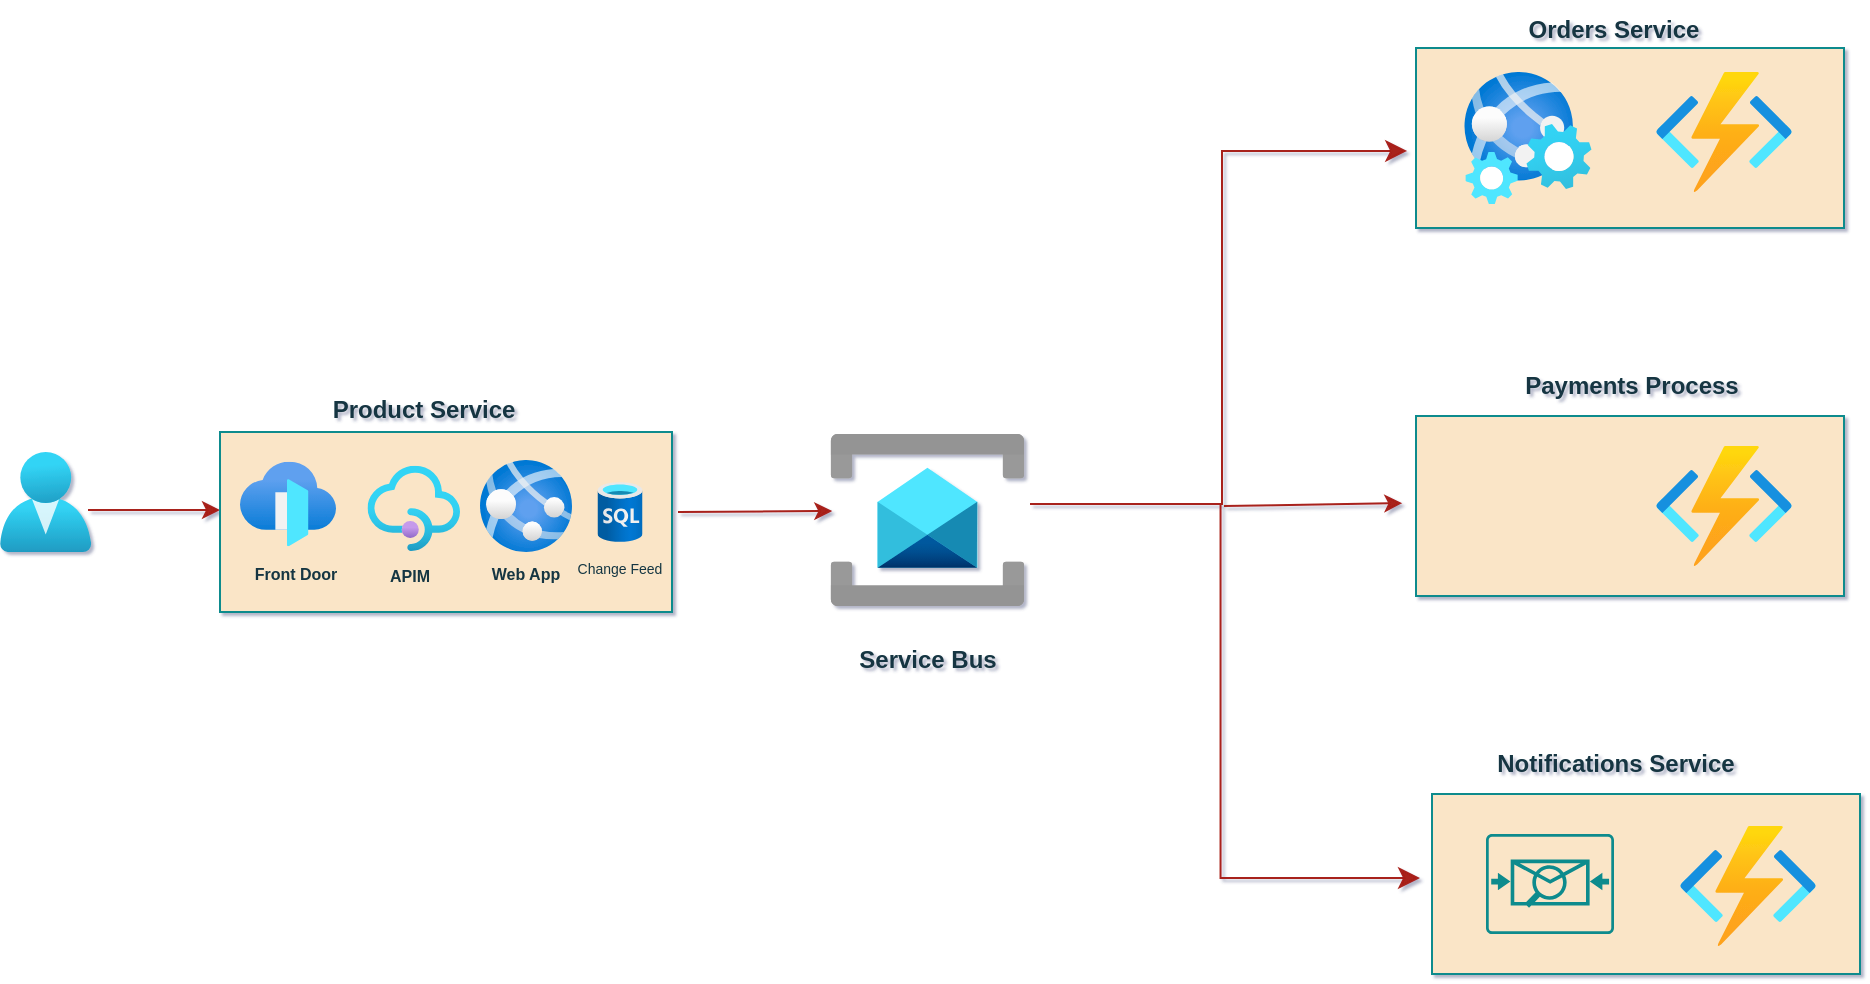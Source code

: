 <mxfile version="26.2.14" pages="2">
  <diagram name="Page-1" id="KTqwcdXpjocmhjIUhx2A">
    <mxGraphModel dx="1576" dy="844" grid="0" gridSize="12" guides="1" tooltips="1" connect="1" arrows="1" fold="1" page="1" pageScale="1" pageWidth="1169" pageHeight="827" math="0" shadow="1">
      <root>
        <mxCell id="0" />
        <mxCell id="1" parent="0" />
        <mxCell id="YH1nLclGi4jUU_9F0U5y-1" value="" style="image;aspect=fixed;html=1;points=[];align=center;fontSize=12;image=img/lib/azure2/identity/Users.svg;labelBackgroundColor=none;fillColor=#FAE5C7;strokeColor=#0F8B8D;fontColor=#143642;" vertex="1" parent="1">
          <mxGeometry x="60" y="310" width="45.71" height="50" as="geometry" />
        </mxCell>
        <mxCell id="YH1nLclGi4jUU_9F0U5y-2" value="" style="endArrow=classic;html=1;rounded=0;exitX=0.963;exitY=0.56;exitDx=0;exitDy=0;exitPerimeter=0;labelBackgroundColor=none;strokeColor=#A8201A;fontColor=default;" edge="1" parent="1">
          <mxGeometry width="50" height="50" relative="1" as="geometry">
            <mxPoint x="104.019" y="339.0" as="sourcePoint" />
            <mxPoint x="170" y="339" as="targetPoint" />
          </mxGeometry>
        </mxCell>
        <mxCell id="YH1nLclGi4jUU_9F0U5y-3" value="" style="html=1;dashed=0;whiteSpace=wrap;labelBackgroundColor=none;fillColor=#FAE5C7;strokeColor=#0F8B8D;fontColor=#143642;" vertex="1" parent="1">
          <mxGeometry x="170" y="300" width="226" height="90" as="geometry" />
        </mxCell>
        <mxCell id="YH1nLclGi4jUU_9F0U5y-4" value="" style="image;aspect=fixed;html=1;points=[];align=center;fontSize=12;image=img/lib/azure2/networking/Front_Doors.svg;labelBackgroundColor=none;fillColor=#FAE5C7;strokeColor=#0F8B8D;fontColor=#143642;" vertex="1" parent="1">
          <mxGeometry x="180" y="314.82" width="48" height="42.35" as="geometry" />
        </mxCell>
        <mxCell id="YH1nLclGi4jUU_9F0U5y-5" value="" style="image;aspect=fixed;html=1;points=[];align=center;fontSize=12;image=img/lib/azure2/app_services/API_Management_Services.svg;labelBackgroundColor=none;fillColor=#FAE5C7;strokeColor=#0F8B8D;fontColor=#143642;" vertex="1" parent="1">
          <mxGeometry x="243.75" y="316.82" width="46.25" height="42.69" as="geometry" />
        </mxCell>
        <mxCell id="YH1nLclGi4jUU_9F0U5y-8" value="&lt;font style=&quot;font-size: 8px;&quot;&gt;&lt;b&gt;Front Door&lt;/b&gt;&lt;/font&gt;" style="html=1;dashed=0;whiteSpace=wrap;labelBackgroundColor=none;fillColor=none;strokeColor=none;fontColor=#143642;labelBorderColor=none;" vertex="1" parent="1">
          <mxGeometry x="184" y="355" width="48" height="30" as="geometry" />
        </mxCell>
        <mxCell id="YH1nLclGi4jUU_9F0U5y-6" value="" style="image;aspect=fixed;html=1;points=[];align=center;fontSize=12;image=img/lib/azure2/app_services/App_Services.svg;labelBackgroundColor=none;fillColor=#FAE5C7;strokeColor=#0F8B8D;fontColor=#143642;" vertex="1" parent="1">
          <mxGeometry x="300" y="314" width="46" height="46" as="geometry" />
        </mxCell>
        <mxCell id="YH1nLclGi4jUU_9F0U5y-9" value="&lt;font style=&quot;font-size: 8px;&quot;&gt;&lt;b&gt;APIM&lt;/b&gt;&lt;/font&gt;" style="html=1;dashed=0;whiteSpace=wrap;labelBackgroundColor=none;fillColor=none;strokeColor=none;fontColor=#143642;labelBorderColor=none;" vertex="1" parent="1">
          <mxGeometry x="241" y="358" width="48" height="26" as="geometry" />
        </mxCell>
        <mxCell id="YH1nLclGi4jUU_9F0U5y-10" value="&lt;font style=&quot;font-size: 8px;&quot;&gt;&lt;b&gt;Web App&lt;/b&gt;&lt;/font&gt;" style="html=1;dashed=0;whiteSpace=wrap;labelBackgroundColor=none;fillColor=none;strokeColor=none;fontColor=#143642;labelBorderColor=none;" vertex="1" parent="1">
          <mxGeometry x="299" y="355" width="48" height="30" as="geometry" />
        </mxCell>
        <mxCell id="YH1nLclGi4jUU_9F0U5y-11" value="&lt;font&gt;&lt;b style=&quot;&quot;&gt;Payments Process&lt;/b&gt;&lt;/font&gt;" style="html=1;dashed=0;whiteSpace=wrap;labelBackgroundColor=none;fillColor=none;strokeColor=none;fontColor=#143642;labelBorderColor=none;" vertex="1" parent="1">
          <mxGeometry x="812" y="262" width="128" height="30" as="geometry" />
        </mxCell>
        <mxCell id="YH1nLclGi4jUU_9F0U5y-13" value="" style="endArrow=classic;html=1;rounded=0;exitX=0.963;exitY=0.56;exitDx=0;exitDy=0;exitPerimeter=0;labelBackgroundColor=none;strokeColor=#A8201A;fontColor=default;entryX=0.065;entryY=0.5;entryDx=0;entryDy=0;entryPerimeter=0;" edge="1" parent="1">
          <mxGeometry width="50" height="50" relative="1" as="geometry">
            <mxPoint x="399" y="340" as="sourcePoint" />
            <mxPoint x="476.135" y="339.5" as="targetPoint" />
          </mxGeometry>
        </mxCell>
        <mxCell id="YH1nLclGi4jUU_9F0U5y-17" value="" style="image;aspect=fixed;html=1;points=[];align=center;fontSize=12;image=img/lib/azure2/databases/SQL_Database.svg;strokeColor=#0F8B8D;fontColor=#143642;fillColor=#FAE5C7;labelBackgroundColor=none;" vertex="1" parent="1">
          <mxGeometry x="358.75" y="325" width="22.5" height="30" as="geometry" />
        </mxCell>
        <mxCell id="YH1nLclGi4jUU_9F0U5y-18" value="" style="image;aspect=fixed;html=1;points=[];align=center;fontSize=12;image=img/lib/azure2/integration/Service_Bus.svg;strokeColor=#0F8B8D;fontColor=#143642;fillColor=#FAE5C7;labelBackgroundColor=none;" vertex="1" parent="1">
          <mxGeometry x="475" y="301" width="97.47" height="86" as="geometry" />
        </mxCell>
        <mxCell id="YH1nLclGi4jUU_9F0U5y-19" value="&lt;b&gt;Service Bus&lt;/b&gt;" style="html=1;dashed=0;whiteSpace=wrap;labelBackgroundColor=none;fillColor=none;strokeColor=none;fontColor=#143642;labelBorderColor=none;" vertex="1" parent="1">
          <mxGeometry x="459.73" y="399" width="128" height="30" as="geometry" />
        </mxCell>
        <mxCell id="YH1nLclGi4jUU_9F0U5y-20" value="" style="edgeStyle=elbowEdgeStyle;elbow=horizontal;endArrow=classic;html=1;curved=0;rounded=0;endSize=8;startSize=8;strokeColor=#A8201A;fontColor=default;fillColor=#FAE5C7;entryX=-0.016;entryY=0.572;entryDx=0;entryDy=0;entryPerimeter=0;labelBackgroundColor=none;" edge="1" parent="1">
          <mxGeometry width="50" height="50" relative="1" as="geometry">
            <mxPoint x="575" y="336" as="sourcePoint" />
            <mxPoint x="763.576" y="159.48" as="targetPoint" />
            <Array as="points">
              <mxPoint x="671" y="216" />
            </Array>
          </mxGeometry>
        </mxCell>
        <mxCell id="YH1nLclGi4jUU_9F0U5y-21" value="" style="edgeStyle=elbowEdgeStyle;elbow=horizontal;endArrow=classic;html=1;curved=0;rounded=0;endSize=8;startSize=8;strokeColor=#A8201A;fontColor=default;fillColor=#FAE5C7;labelBackgroundColor=none;" edge="1" parent="1">
          <mxGeometry width="50" height="50" relative="1" as="geometry">
            <mxPoint x="576" y="336" as="sourcePoint" />
            <mxPoint x="770" y="523" as="targetPoint" />
            <Array as="points">
              <mxPoint x="670.27" y="216" />
            </Array>
          </mxGeometry>
        </mxCell>
        <mxCell id="YH1nLclGi4jUU_9F0U5y-22" value="" style="endArrow=classic;html=1;rounded=0;labelBackgroundColor=none;strokeColor=#A8201A;fontColor=default;entryX=0.065;entryY=0.5;entryDx=0;entryDy=0;entryPerimeter=0;" edge="1" parent="1">
          <mxGeometry width="50" height="50" relative="1" as="geometry">
            <mxPoint x="672" y="337" as="sourcePoint" />
            <mxPoint x="761.135" y="335.58" as="targetPoint" />
          </mxGeometry>
        </mxCell>
        <mxCell id="YH1nLclGi4jUU_9F0U5y-23" value="" style="html=1;dashed=0;whiteSpace=wrap;labelBackgroundColor=none;fillColor=#FAE5C7;strokeColor=#0F8B8D;fontColor=#143642;" vertex="1" parent="1">
          <mxGeometry x="768" y="108" width="214" height="90" as="geometry" />
        </mxCell>
        <mxCell id="YH1nLclGi4jUU_9F0U5y-24" value="" style="html=1;dashed=0;whiteSpace=wrap;labelBackgroundColor=none;fillColor=#FAE5C7;strokeColor=#0F8B8D;fontColor=#143642;" vertex="1" parent="1">
          <mxGeometry x="768" y="292" width="214" height="90" as="geometry" />
        </mxCell>
        <mxCell id="YH1nLclGi4jUU_9F0U5y-25" value="" style="html=1;dashed=0;whiteSpace=wrap;labelBackgroundColor=none;fillColor=#FAE5C7;strokeColor=#0F8B8D;fontColor=#143642;" vertex="1" parent="1">
          <mxGeometry x="776" y="481" width="214" height="90" as="geometry" />
        </mxCell>
        <mxCell id="YH1nLclGi4jUU_9F0U5y-26" value="" style="image;aspect=fixed;html=1;points=[];align=center;fontSize=12;image=img/lib/azure2/preview/Web_Environment.svg;strokeColor=#0F8B8D;fontColor=#143642;fillColor=#FAE5C7;labelBackgroundColor=none;" vertex="1" parent="1">
          <mxGeometry x="792" y="120" width="64" height="66" as="geometry" />
        </mxCell>
        <mxCell id="YH1nLclGi4jUU_9F0U5y-28" value="" style="image;aspect=fixed;html=1;points=[];align=center;fontSize=12;image=img/lib/azure2/compute/Function_Apps.svg;strokeColor=#0F8B8D;fontColor=#143642;fillColor=#FAE5C7;labelBackgroundColor=none;" vertex="1" parent="1">
          <mxGeometry x="888" y="120" width="68" height="60" as="geometry" />
        </mxCell>
        <mxCell id="YH1nLclGi4jUU_9F0U5y-29" value="" style="image;aspect=fixed;html=1;points=[];align=center;fontSize=12;image=img/lib/azure2/compute/Function_Apps.svg;strokeColor=#0F8B8D;fontColor=#143642;fillColor=#FAE5C7;labelBackgroundColor=none;" vertex="1" parent="1">
          <mxGeometry x="888" y="307" width="68" height="60" as="geometry" />
        </mxCell>
        <mxCell id="YH1nLclGi4jUU_9F0U5y-30" value="" style="image;aspect=fixed;html=1;points=[];align=center;fontSize=12;image=img/lib/azure2/compute/Function_Apps.svg;strokeColor=#0F8B8D;fontColor=#143642;fillColor=#FAE5C7;labelBackgroundColor=none;" vertex="1" parent="1">
          <mxGeometry x="900" y="497" width="68" height="60" as="geometry" />
        </mxCell>
        <mxCell id="YH1nLclGi4jUU_9F0U5y-33" value="&lt;font&gt;&lt;b style=&quot;&quot;&gt;Product Service&lt;/b&gt;&lt;/font&gt;" style="html=1;dashed=0;whiteSpace=wrap;labelBackgroundColor=none;fillColor=none;strokeColor=none;fontColor=#143642;labelBorderColor=none;" vertex="1" parent="1">
          <mxGeometry x="208" y="274" width="128" height="30" as="geometry" />
        </mxCell>
        <mxCell id="YH1nLclGi4jUU_9F0U5y-34" value="&lt;font&gt;&lt;b style=&quot;&quot;&gt;Orders Service&lt;/b&gt;&lt;/font&gt;" style="html=1;dashed=0;whiteSpace=wrap;labelBackgroundColor=none;fillColor=none;strokeColor=none;fontColor=#143642;labelBorderColor=none;" vertex="1" parent="1">
          <mxGeometry x="803" y="84" width="128" height="30" as="geometry" />
        </mxCell>
        <mxCell id="YH1nLclGi4jUU_9F0U5y-35" value="&lt;font&gt;&lt;b style=&quot;&quot;&gt;Notifications Service&lt;/b&gt;&lt;/font&gt;" style="html=1;dashed=0;whiteSpace=wrap;labelBackgroundColor=none;fillColor=none;strokeColor=none;fontColor=#143642;labelBorderColor=none;" vertex="1" parent="1">
          <mxGeometry x="804" y="451" width="128" height="30" as="geometry" />
        </mxCell>
        <mxCell id="YH1nLclGi4jUU_9F0U5y-36" value="" style="sketch=0;points=[[0.015,0.015,0],[0.985,0.015,0],[0.985,0.985,0],[0.015,0.985,0],[0.25,0,0],[0.5,0,0],[0.75,0,0],[1,0.25,0],[1,0.5,0],[1,0.75,0],[0.75,1,0],[0.5,1,0],[0.25,1,0],[0,0.75,0],[0,0.5,0],[0,0.25,0]];verticalLabelPosition=bottom;html=1;verticalAlign=top;aspect=fixed;align=center;pointerEvents=1;shape=mxgraph.cisco19.rect;prIcon=email_security;fillColor=#FAE5C7;strokeColor=#0F8B8D;fontColor=#143642;labelBackgroundColor=none;" vertex="1" parent="1">
          <mxGeometry x="803" y="501" width="64" height="50" as="geometry" />
        </mxCell>
        <mxCell id="YH1nLclGi4jUU_9F0U5y-37" value="&lt;font style=&quot;font-size: 7px;&quot;&gt;Change Feed&lt;/font&gt;" style="html=1;dashed=0;whiteSpace=wrap;labelBackgroundColor=none;fillColor=none;strokeColor=none;fontColor=#143642;labelBorderColor=none;" vertex="1" parent="1">
          <mxGeometry x="346" y="352" width="48" height="30" as="geometry" />
        </mxCell>
        <mxCell id="MeukKZZeisnqmBMGz0VK-1" value="" style="shape=image;html=1;verticalAlign=top;verticalLabelPosition=bottom;labelBackgroundColor=#ffffff;imageAspect=0;aspect=fixed;image=https://cdn0.iconfinder.com/data/icons/business-startup-10/50/19-128.png;strokeColor=#0F8B8D;fontColor=#143642;fillColor=#FAE5C7;" vertex="1" parent="1">
          <mxGeometry x="792" y="297.5" width="71" height="71" as="geometry" />
        </mxCell>
      </root>
    </mxGraphModel>
  </diagram>
  <diagram id="KO4DcKU-G38dI12ZryxS" name="Page-2">
    <mxGraphModel dx="1418" dy="760" grid="0" gridSize="12" guides="1" tooltips="1" connect="1" arrows="1" fold="1" page="1" pageScale="1" pageWidth="1169" pageHeight="827" math="0" shadow="0">
      <root>
        <mxCell id="0" />
        <mxCell id="1" parent="0" />
        <mxCell id="_cwM8QqdAKs7x5W7tH98-1" value="" style="image;aspect=fixed;html=1;points=[];align=center;fontSize=12;image=img/lib/azure2/identity/Users.svg;labelBackgroundColor=none;fillColor=#FAE5C7;strokeColor=#0F8B8D;fontColor=#143642;" vertex="1" parent="1">
          <mxGeometry x="73" y="310" width="45.71" height="50" as="geometry" />
        </mxCell>
        <mxCell id="_cwM8QqdAKs7x5W7tH98-2" value="" style="endArrow=classic;html=1;rounded=0;exitX=0.963;exitY=0.56;exitDx=0;exitDy=0;exitPerimeter=0;labelBackgroundColor=none;strokeColor=#A8201A;fontColor=default;" edge="1" parent="1">
          <mxGeometry width="50" height="50" relative="1" as="geometry">
            <mxPoint x="115.019" y="339.0" as="sourcePoint" />
            <mxPoint x="181" y="339" as="targetPoint" />
          </mxGeometry>
        </mxCell>
        <mxCell id="_cwM8QqdAKs7x5W7tH98-3" value="" style="html=1;dashed=0;whiteSpace=wrap;labelBackgroundColor=none;fillColor=#FAE5C7;strokeColor=#0F8B8D;fontColor=#143642;" vertex="1" parent="1">
          <mxGeometry x="183" y="300" width="193" height="90" as="geometry" />
        </mxCell>
        <mxCell id="_cwM8QqdAKs7x5W7tH98-4" value="" style="image;aspect=fixed;html=1;points=[];align=center;fontSize=12;image=img/lib/azure2/networking/Front_Doors.svg;labelBackgroundColor=none;fillColor=#FAE5C7;strokeColor=#0F8B8D;fontColor=#143642;" vertex="1" parent="1">
          <mxGeometry x="193" y="314.82" width="48" height="42.35" as="geometry" />
        </mxCell>
        <mxCell id="_cwM8QqdAKs7x5W7tH98-5" value="" style="image;aspect=fixed;html=1;points=[];align=center;fontSize=12;image=img/lib/azure2/app_services/API_Management_Services.svg;labelBackgroundColor=none;fillColor=#FAE5C7;strokeColor=#0F8B8D;fontColor=#143642;" vertex="1" parent="1">
          <mxGeometry x="256.75" y="316.82" width="46.25" height="42.69" as="geometry" />
        </mxCell>
        <mxCell id="_cwM8QqdAKs7x5W7tH98-6" value="&lt;font style=&quot;font-size: 8px;&quot;&gt;&lt;b&gt;Front Door&lt;/b&gt;&lt;/font&gt;" style="html=1;dashed=0;whiteSpace=wrap;labelBackgroundColor=none;fillColor=none;strokeColor=none;fontColor=#143642;labelBorderColor=none;" vertex="1" parent="1">
          <mxGeometry x="196" y="355" width="48" height="30" as="geometry" />
        </mxCell>
        <mxCell id="_cwM8QqdAKs7x5W7tH98-7" value="" style="image;aspect=fixed;html=1;points=[];align=center;fontSize=12;image=img/lib/azure2/app_services/App_Services.svg;labelBackgroundColor=none;fillColor=#FAE5C7;strokeColor=#0F8B8D;fontColor=#143642;" vertex="1" parent="1">
          <mxGeometry x="313" y="314" width="46" height="46" as="geometry" />
        </mxCell>
        <mxCell id="_cwM8QqdAKs7x5W7tH98-8" value="&lt;font style=&quot;font-size: 8px;&quot;&gt;&lt;b&gt;APIM&lt;/b&gt;&lt;/font&gt;" style="html=1;dashed=0;whiteSpace=wrap;labelBackgroundColor=none;fillColor=none;strokeColor=none;fontColor=#143642;labelBorderColor=none;" vertex="1" parent="1">
          <mxGeometry x="253" y="358" width="48" height="26" as="geometry" />
        </mxCell>
        <mxCell id="_cwM8QqdAKs7x5W7tH98-9" value="&lt;font style=&quot;font-size: 8px;&quot;&gt;&lt;b&gt;Web App&lt;/b&gt;&lt;/font&gt;" style="html=1;dashed=0;whiteSpace=wrap;labelBackgroundColor=none;fillColor=none;strokeColor=none;fontColor=#143642;labelBorderColor=none;" vertex="1" parent="1">
          <mxGeometry x="311" y="355" width="48" height="30" as="geometry" />
        </mxCell>
        <mxCell id="_cwM8QqdAKs7x5W7tH98-10" value="&lt;font&gt;&lt;b style=&quot;&quot;&gt;Payments Process&lt;/b&gt;&lt;/font&gt;" style="html=1;dashed=0;whiteSpace=wrap;labelBackgroundColor=none;fillColor=none;strokeColor=none;fontColor=#143642;labelBorderColor=none;" vertex="1" parent="1">
          <mxGeometry x="911" y="262" width="128" height="30" as="geometry" />
        </mxCell>
        <mxCell id="_cwM8QqdAKs7x5W7tH98-11" value="" style="endArrow=classic;html=1;rounded=0;exitX=0.963;exitY=0.56;exitDx=0;exitDy=0;exitPerimeter=0;labelBackgroundColor=none;strokeColor=#A8201A;fontColor=default;" edge="1" parent="1">
          <mxGeometry width="50" height="50" relative="1" as="geometry">
            <mxPoint x="376.6" y="338.16" as="sourcePoint" />
            <mxPoint x="435" y="338" as="targetPoint" />
          </mxGeometry>
        </mxCell>
        <mxCell id="_cwM8QqdAKs7x5W7tH98-14" value="&lt;b&gt;Cosmos DB&lt;/b&gt;" style="html=1;dashed=0;whiteSpace=wrap;labelBackgroundColor=none;fillColor=none;strokeColor=none;fontColor=#143642;labelBorderColor=none;" vertex="1" parent="1">
          <mxGeometry x="398.73" y="378" width="128" height="30" as="geometry" />
        </mxCell>
        <mxCell id="_cwM8QqdAKs7x5W7tH98-18" value="" style="html=1;dashed=0;whiteSpace=wrap;labelBackgroundColor=none;fillColor=#FAE5C7;strokeColor=#0F8B8D;fontColor=#143642;" vertex="1" parent="1">
          <mxGeometry x="825" y="108" width="214" height="90" as="geometry" />
        </mxCell>
        <mxCell id="_cwM8QqdAKs7x5W7tH98-19" value="" style="html=1;dashed=0;whiteSpace=wrap;labelBackgroundColor=none;fillColor=#FAE5C7;strokeColor=#0F8B8D;fontColor=#143642;" vertex="1" parent="1">
          <mxGeometry x="825" y="292" width="214" height="90" as="geometry" />
        </mxCell>
        <mxCell id="_cwM8QqdAKs7x5W7tH98-20" value="" style="html=1;dashed=0;whiteSpace=wrap;labelBackgroundColor=none;fillColor=#FAE5C7;strokeColor=#0F8B8D;fontColor=#143642;" vertex="1" parent="1">
          <mxGeometry x="838" y="495" width="214" height="90" as="geometry" />
        </mxCell>
        <mxCell id="_cwM8QqdAKs7x5W7tH98-21" value="" style="image;aspect=fixed;html=1;points=[];align=center;fontSize=12;image=img/lib/azure2/preview/Web_Environment.svg;strokeColor=#0F8B8D;fontColor=#143642;fillColor=#FAE5C7;" vertex="1" parent="1">
          <mxGeometry x="849" y="120" width="64" height="66" as="geometry" />
        </mxCell>
        <mxCell id="_cwM8QqdAKs7x5W7tH98-22" value="" style="image;aspect=fixed;html=1;points=[];align=center;fontSize=12;image=img/lib/azure2/compute/Function_Apps.svg;strokeColor=#0F8B8D;fontColor=#143642;fillColor=#FAE5C7;" vertex="1" parent="1">
          <mxGeometry x="945" y="120" width="68" height="60" as="geometry" />
        </mxCell>
        <mxCell id="_cwM8QqdAKs7x5W7tH98-23" value="" style="image;aspect=fixed;html=1;points=[];align=center;fontSize=12;image=img/lib/azure2/compute/Function_Apps.svg;strokeColor=#0F8B8D;fontColor=#143642;fillColor=#FAE5C7;" vertex="1" parent="1">
          <mxGeometry x="945" y="301" width="68" height="60" as="geometry" />
        </mxCell>
        <mxCell id="_cwM8QqdAKs7x5W7tH98-24" value="" style="image;aspect=fixed;html=1;points=[];align=center;fontSize=12;image=img/lib/azure2/compute/Function_Apps.svg;strokeColor=#0F8B8D;fontColor=#143642;fillColor=#FAE5C7;" vertex="1" parent="1">
          <mxGeometry x="957" y="508" width="68" height="60" as="geometry" />
        </mxCell>
        <mxCell id="_cwM8QqdAKs7x5W7tH98-25" value="Payment" style="html=1;whiteSpace=wrap;strokeColor=none;fillColor=#0079D6;labelPosition=center;verticalLabelPosition=middle;verticalAlign=top;align=center;fontSize=12;outlineConnect=0;spacingTop=-6;fontColor=#FFFFFF;shape=mxgraph.sitemap.payment;" vertex="1" parent="1">
          <mxGeometry x="840.5" y="309.17" width="81" height="52" as="geometry" />
        </mxCell>
        <mxCell id="_cwM8QqdAKs7x5W7tH98-26" value="&lt;font&gt;&lt;b style=&quot;&quot;&gt;Product Service&lt;/b&gt;&lt;/font&gt;" style="html=1;dashed=0;whiteSpace=wrap;labelBackgroundColor=none;fillColor=none;strokeColor=none;fontColor=#143642;labelBorderColor=none;" vertex="1" parent="1">
          <mxGeometry x="221" y="274" width="128" height="30" as="geometry" />
        </mxCell>
        <mxCell id="_cwM8QqdAKs7x5W7tH98-27" value="&lt;font&gt;&lt;b style=&quot;&quot;&gt;Orders Service&lt;/b&gt;&lt;/font&gt;" style="html=1;dashed=0;whiteSpace=wrap;labelBackgroundColor=none;fillColor=none;strokeColor=none;fontColor=#143642;labelBorderColor=none;" vertex="1" parent="1">
          <mxGeometry x="860" y="83" width="128" height="30" as="geometry" />
        </mxCell>
        <mxCell id="_cwM8QqdAKs7x5W7tH98-28" value="&lt;font&gt;&lt;b style=&quot;&quot;&gt;Notifications Service&lt;/b&gt;&lt;/font&gt;" style="html=1;dashed=0;whiteSpace=wrap;labelBackgroundColor=none;fillColor=none;strokeColor=none;fontColor=#143642;labelBorderColor=none;" vertex="1" parent="1">
          <mxGeometry x="870" y="470" width="128" height="23" as="geometry" />
        </mxCell>
        <mxCell id="_cwM8QqdAKs7x5W7tH98-29" value="" style="points=[[0.015,0.015,0],[0.985,0.015,0],[0.985,0.985,0],[0.015,0.985,0],[0.25,0,0],[0.5,0,0],[0.75,0,0],[1,0.25,0],[1,0.5,0],[1,0.75,0],[0.75,1,0],[0.5,1,0],[0.25,1,0],[0,0.75,0],[0,0.5,0],[0,0.25,0]];verticalLabelPosition=bottom;html=1;verticalAlign=top;aspect=fixed;align=center;pointerEvents=1;shape=mxgraph.cisco19.rect;prIcon=email_security;fillColor=#FAFAFA;strokeColor=#005073;fontColor=#143642;" vertex="1" parent="1">
          <mxGeometry x="860" y="510" width="64" height="50" as="geometry" />
        </mxCell>
        <mxCell id="cPL-Vsk3uzcYt9DinLjs-2" value="" style="image;aspect=fixed;html=1;points=[];align=center;fontSize=12;image=img/lib/azure2/databases/Azure_Cosmos_DB.svg;strokeColor=#0F8B8D;fontColor=#143642;fillColor=#FAE5C7;" vertex="1" parent="1">
          <mxGeometry x="423" y="298" width="84" height="84" as="geometry" />
        </mxCell>
        <mxCell id="cPL-Vsk3uzcYt9DinLjs-3" value="" style="image;aspect=fixed;html=1;points=[];align=center;fontSize=12;image=img/lib/mscae/Event_Grid.svg;strokeColor=#0F8B8D;fontColor=#143642;fillColor=#FAE5C7;" vertex="1" parent="1">
          <mxGeometry x="624" y="302.17" width="86.83" height="86.83" as="geometry" />
        </mxCell>
        <mxCell id="r2VehVNjIHlXHEVAcEc8-1" value="" style="edgeStyle=elbowEdgeStyle;elbow=horizontal;endArrow=classic;html=1;curved=0;rounded=0;endSize=8;startSize=8;strokeColor=#A8201A;fontColor=#143642;fillColor=#FAE5C7;entryX=-0.016;entryY=0.572;entryDx=0;entryDy=0;entryPerimeter=0;strokeWidth=2;" edge="1" parent="1">
          <mxGeometry width="50" height="50" relative="1" as="geometry">
            <mxPoint x="720" y="336" as="sourcePoint" />
            <mxPoint x="824" y="159" as="targetPoint" />
            <Array as="points">
              <mxPoint x="731" y="216" />
            </Array>
          </mxGeometry>
        </mxCell>
        <mxCell id="r2VehVNjIHlXHEVAcEc8-2" value="" style="edgeStyle=elbowEdgeStyle;elbow=horizontal;endArrow=classic;html=1;curved=0;rounded=0;endSize=8;startSize=8;strokeColor=#A8201A;fontColor=#143642;fillColor=#FAE5C7;strokeWidth=2;" edge="1" parent="1">
          <mxGeometry width="50" height="50" relative="1" as="geometry">
            <mxPoint x="696" y="336" as="sourcePoint" />
            <mxPoint x="838.27" y="528" as="targetPoint" />
            <Array as="points">
              <mxPoint x="730.27" y="216" />
            </Array>
          </mxGeometry>
        </mxCell>
        <mxCell id="r2VehVNjIHlXHEVAcEc8-3" value="" style="endArrow=classic;html=1;rounded=0;labelBackgroundColor=none;strokeColor=#A8201A;fontColor=default;entryX=0.065;entryY=0.5;entryDx=0;entryDy=0;entryPerimeter=0;strokeWidth=2;" edge="1" parent="1">
          <mxGeometry width="50" height="50" relative="1" as="geometry">
            <mxPoint x="732" y="336" as="sourcePoint" />
            <mxPoint x="821.135" y="334.58" as="targetPoint" />
          </mxGeometry>
        </mxCell>
        <mxCell id="r2VehVNjIHlXHEVAcEc8-4" value="" style="edgeStyle=elbowEdgeStyle;elbow=vertical;endArrow=classic;html=1;curved=0;rounded=0;endSize=8;startSize=8;strokeColor=#A8201A;fontColor=#143642;fillColor=#FAE5C7;exitX=0.406;exitY=0;exitDx=0;exitDy=0;exitPerimeter=0;strokeWidth=2;entryX=0.512;entryY=-0.048;entryDx=0;entryDy=0;entryPerimeter=0;" edge="1" parent="1" source="_cwM8QqdAKs7x5W7tH98-27" target="cPL-Vsk3uzcYt9DinLjs-2">
          <mxGeometry width="50" height="50" relative="1" as="geometry">
            <mxPoint x="912" y="72" as="sourcePoint" />
            <mxPoint x="516" y="288" as="targetPoint" />
            <Array as="points">
              <mxPoint x="708" y="36" />
            </Array>
          </mxGeometry>
        </mxCell>
        <mxCell id="r2VehVNjIHlXHEVAcEc8-5" value="" style="edgeStyle=elbowEdgeStyle;elbow=vertical;endArrow=classic;html=1;curved=0;rounded=0;endSize=8;startSize=8;strokeColor=#A8201A;fontColor=#143642;fillColor=#FAE5C7;strokeWidth=2;entryX=0.5;entryY=1;entryDx=0;entryDy=0;" edge="1" parent="1" source="_cwM8QqdAKs7x5W7tH98-20" target="_cwM8QqdAKs7x5W7tH98-14">
          <mxGeometry width="50" height="50" relative="1" as="geometry">
            <mxPoint x="924" y="158" as="sourcePoint" />
            <mxPoint x="465" y="444" as="targetPoint" />
            <Array as="points">
              <mxPoint x="816" y="651" />
            </Array>
          </mxGeometry>
        </mxCell>
        <mxCell id="r2VehVNjIHlXHEVAcEc8-6" value="" style="edgeStyle=elbowEdgeStyle;elbow=vertical;endArrow=classic;html=1;curved=0;rounded=0;endSize=8;startSize=8;strokeColor=#A8201A;fontColor=#143642;fillColor=#FAE5C7;strokeWidth=2;" edge="1" parent="1" source="_cwM8QqdAKs7x5W7tH98-28">
          <mxGeometry width="50" height="50" relative="1" as="geometry">
            <mxPoint x="917.96" y="444" as="sourcePoint" />
            <mxPoint x="468" y="444" as="targetPoint" />
            <Array as="points">
              <mxPoint x="708" y="444" />
            </Array>
          </mxGeometry>
        </mxCell>
        <mxCell id="r2VehVNjIHlXHEVAcEc8-7" value="&lt;b&gt;Event Grid&lt;/b&gt;" style="html=1;dashed=0;whiteSpace=wrap;labelBackgroundColor=none;fillColor=none;strokeColor=none;fontColor=#143642;labelBorderColor=none;" vertex="1" parent="1">
          <mxGeometry x="607.73" y="388" width="128" height="30" as="geometry" />
        </mxCell>
        <mxCell id="r2VehVNjIHlXHEVAcEc8-8" value="" style="endArrow=classic;html=1;rounded=0;labelBackgroundColor=none;strokeColor=#A8201A;fontColor=default;strokeWidth=2;exitX=0.988;exitY=0.536;exitDx=0;exitDy=0;exitPerimeter=0;" edge="1" parent="1" source="cPL-Vsk3uzcYt9DinLjs-2">
          <mxGeometry width="50" height="50" relative="1" as="geometry">
            <mxPoint x="545" y="343" as="sourcePoint" />
            <mxPoint x="624" y="342" as="targetPoint" />
          </mxGeometry>
        </mxCell>
        <mxCell id="r2VehVNjIHlXHEVAcEc8-9" value="&lt;b&gt;&lt;font style=&quot;font-size: 10px;&quot;&gt;ChangeFeed&lt;/font&gt;&lt;/b&gt;" style="html=1;dashed=0;whiteSpace=wrap;labelBackgroundColor=none;fillColor=none;strokeColor=none;fontColor=#143642;labelBorderColor=none;" vertex="1" parent="1">
          <mxGeometry x="499" y="314.82" width="128" height="30" as="geometry" />
        </mxCell>
        <mxCell id="r2VehVNjIHlXHEVAcEc8-10" value="&lt;b style=&quot;&quot;&gt;&lt;font style=&quot;font-size: 13px;&quot;&gt;User&lt;/font&gt;&lt;/b&gt;" style="html=1;dashed=0;whiteSpace=wrap;labelBackgroundColor=none;fillColor=none;strokeColor=none;fontColor=#143642;labelBorderColor=none;" vertex="1" parent="1">
          <mxGeometry x="71" y="358" width="48" height="30" as="geometry" />
        </mxCell>
      </root>
    </mxGraphModel>
  </diagram>
</mxfile>
